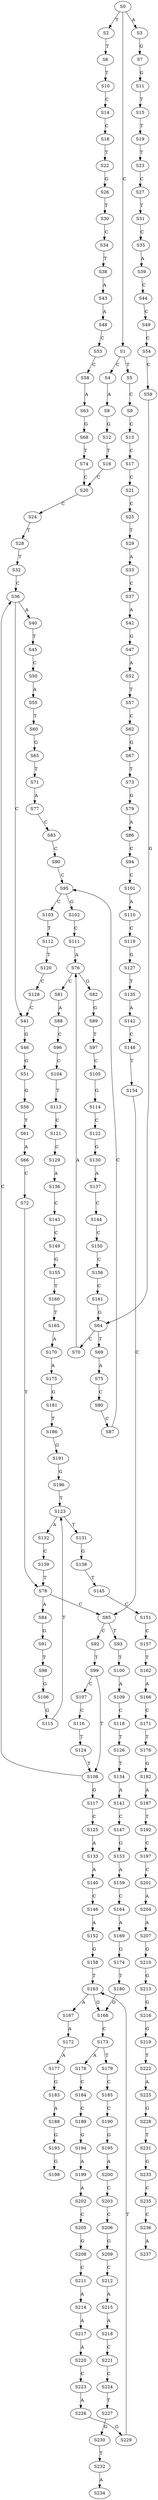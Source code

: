 strict digraph  {
	S0 -> S1 [ label = C ];
	S0 -> S2 [ label = T ];
	S0 -> S3 [ label = A ];
	S1 -> S4 [ label = C ];
	S1 -> S5 [ label = T ];
	S2 -> S6 [ label = T ];
	S3 -> S7 [ label = G ];
	S4 -> S8 [ label = A ];
	S5 -> S9 [ label = C ];
	S6 -> S10 [ label = T ];
	S7 -> S11 [ label = G ];
	S8 -> S12 [ label = G ];
	S9 -> S13 [ label = C ];
	S10 -> S14 [ label = C ];
	S11 -> S15 [ label = T ];
	S12 -> S16 [ label = T ];
	S13 -> S17 [ label = C ];
	S14 -> S18 [ label = C ];
	S15 -> S19 [ label = T ];
	S16 -> S20 [ label = C ];
	S17 -> S21 [ label = C ];
	S18 -> S22 [ label = T ];
	S19 -> S23 [ label = T ];
	S20 -> S24 [ label = C ];
	S21 -> S25 [ label = C ];
	S22 -> S26 [ label = G ];
	S23 -> S27 [ label = C ];
	S24 -> S28 [ label = T ];
	S25 -> S29 [ label = T ];
	S26 -> S30 [ label = T ];
	S27 -> S31 [ label = T ];
	S28 -> S32 [ label = T ];
	S29 -> S33 [ label = A ];
	S30 -> S34 [ label = C ];
	S31 -> S35 [ label = C ];
	S32 -> S36 [ label = C ];
	S33 -> S37 [ label = C ];
	S34 -> S38 [ label = T ];
	S35 -> S39 [ label = A ];
	S36 -> S40 [ label = A ];
	S36 -> S41 [ label = C ];
	S37 -> S42 [ label = A ];
	S38 -> S43 [ label = A ];
	S39 -> S44 [ label = C ];
	S40 -> S45 [ label = T ];
	S41 -> S46 [ label = G ];
	S42 -> S47 [ label = G ];
	S43 -> S48 [ label = A ];
	S44 -> S49 [ label = C ];
	S45 -> S50 [ label = C ];
	S46 -> S51 [ label = G ];
	S47 -> S52 [ label = A ];
	S48 -> S53 [ label = C ];
	S49 -> S54 [ label = C ];
	S50 -> S55 [ label = A ];
	S51 -> S56 [ label = G ];
	S52 -> S57 [ label = T ];
	S53 -> S58 [ label = C ];
	S54 -> S59 [ label = C ];
	S55 -> S60 [ label = T ];
	S56 -> S61 [ label = T ];
	S57 -> S62 [ label = C ];
	S58 -> S63 [ label = A ];
	S59 -> S64 [ label = G ];
	S60 -> S65 [ label = G ];
	S61 -> S66 [ label = A ];
	S62 -> S67 [ label = G ];
	S63 -> S68 [ label = G ];
	S64 -> S69 [ label = T ];
	S64 -> S70 [ label = C ];
	S65 -> S71 [ label = T ];
	S66 -> S72 [ label = C ];
	S67 -> S73 [ label = T ];
	S68 -> S74 [ label = T ];
	S69 -> S75 [ label = A ];
	S70 -> S76 [ label = A ];
	S71 -> S77 [ label = A ];
	S72 -> S78 [ label = T ];
	S73 -> S79 [ label = G ];
	S74 -> S20 [ label = C ];
	S75 -> S80 [ label = C ];
	S76 -> S81 [ label = C ];
	S76 -> S82 [ label = G ];
	S77 -> S83 [ label = C ];
	S78 -> S84 [ label = A ];
	S78 -> S85 [ label = C ];
	S79 -> S86 [ label = A ];
	S80 -> S87 [ label = C ];
	S81 -> S88 [ label = A ];
	S82 -> S89 [ label = G ];
	S83 -> S90 [ label = C ];
	S84 -> S91 [ label = G ];
	S85 -> S92 [ label = C ];
	S85 -> S93 [ label = T ];
	S86 -> S94 [ label = C ];
	S87 -> S95 [ label = C ];
	S88 -> S96 [ label = C ];
	S89 -> S97 [ label = T ];
	S90 -> S95 [ label = C ];
	S91 -> S98 [ label = T ];
	S92 -> S99 [ label = T ];
	S93 -> S100 [ label = T ];
	S94 -> S101 [ label = C ];
	S95 -> S102 [ label = G ];
	S95 -> S103 [ label = C ];
	S96 -> S104 [ label = C ];
	S97 -> S105 [ label = C ];
	S98 -> S106 [ label = G ];
	S99 -> S107 [ label = C ];
	S99 -> S108 [ label = T ];
	S100 -> S109 [ label = A ];
	S101 -> S110 [ label = A ];
	S102 -> S111 [ label = C ];
	S103 -> S112 [ label = T ];
	S104 -> S113 [ label = T ];
	S105 -> S114 [ label = G ];
	S106 -> S115 [ label = G ];
	S107 -> S116 [ label = C ];
	S108 -> S117 [ label = G ];
	S108 -> S36 [ label = C ];
	S109 -> S118 [ label = C ];
	S110 -> S119 [ label = C ];
	S111 -> S76 [ label = A ];
	S112 -> S120 [ label = T ];
	S113 -> S121 [ label = C ];
	S114 -> S122 [ label = C ];
	S115 -> S123 [ label = T ];
	S116 -> S124 [ label = T ];
	S117 -> S125 [ label = C ];
	S118 -> S126 [ label = T ];
	S119 -> S127 [ label = G ];
	S120 -> S128 [ label = C ];
	S121 -> S129 [ label = C ];
	S122 -> S130 [ label = G ];
	S123 -> S131 [ label = T ];
	S123 -> S132 [ label = A ];
	S124 -> S108 [ label = T ];
	S125 -> S133 [ label = A ];
	S126 -> S134 [ label = T ];
	S127 -> S135 [ label = T ];
	S128 -> S41 [ label = C ];
	S129 -> S136 [ label = A ];
	S130 -> S137 [ label = A ];
	S131 -> S138 [ label = G ];
	S132 -> S139 [ label = C ];
	S133 -> S140 [ label = A ];
	S134 -> S141 [ label = A ];
	S135 -> S142 [ label = A ];
	S136 -> S143 [ label = C ];
	S137 -> S144 [ label = C ];
	S138 -> S145 [ label = T ];
	S139 -> S78 [ label = T ];
	S140 -> S146 [ label = C ];
	S141 -> S147 [ label = C ];
	S142 -> S148 [ label = C ];
	S143 -> S149 [ label = C ];
	S144 -> S150 [ label = C ];
	S145 -> S151 [ label = C ];
	S146 -> S152 [ label = A ];
	S147 -> S153 [ label = G ];
	S148 -> S154 [ label = T ];
	S149 -> S155 [ label = G ];
	S150 -> S156 [ label = C ];
	S151 -> S157 [ label = C ];
	S152 -> S158 [ label = G ];
	S153 -> S159 [ label = A ];
	S154 -> S85 [ label = C ];
	S155 -> S160 [ label = T ];
	S156 -> S161 [ label = C ];
	S157 -> S162 [ label = T ];
	S158 -> S163 [ label = T ];
	S159 -> S164 [ label = C ];
	S160 -> S165 [ label = T ];
	S161 -> S64 [ label = G ];
	S162 -> S166 [ label = A ];
	S163 -> S167 [ label = A ];
	S163 -> S168 [ label = G ];
	S164 -> S169 [ label = A ];
	S165 -> S170 [ label = A ];
	S166 -> S171 [ label = C ];
	S167 -> S172 [ label = A ];
	S168 -> S173 [ label = C ];
	S169 -> S174 [ label = G ];
	S170 -> S175 [ label = A ];
	S171 -> S176 [ label = T ];
	S172 -> S177 [ label = A ];
	S173 -> S178 [ label = A ];
	S173 -> S179 [ label = T ];
	S174 -> S180 [ label = T ];
	S175 -> S181 [ label = G ];
	S176 -> S182 [ label = G ];
	S177 -> S183 [ label = G ];
	S178 -> S184 [ label = C ];
	S179 -> S185 [ label = C ];
	S180 -> S168 [ label = G ];
	S181 -> S186 [ label = T ];
	S182 -> S187 [ label = A ];
	S183 -> S188 [ label = A ];
	S184 -> S189 [ label = C ];
	S185 -> S190 [ label = C ];
	S186 -> S191 [ label = G ];
	S187 -> S192 [ label = T ];
	S188 -> S193 [ label = G ];
	S189 -> S194 [ label = G ];
	S190 -> S195 [ label = G ];
	S191 -> S196 [ label = G ];
	S192 -> S197 [ label = C ];
	S193 -> S198 [ label = G ];
	S194 -> S199 [ label = A ];
	S195 -> S200 [ label = A ];
	S196 -> S123 [ label = T ];
	S197 -> S201 [ label = C ];
	S199 -> S202 [ label = A ];
	S200 -> S203 [ label = C ];
	S201 -> S204 [ label = A ];
	S202 -> S205 [ label = C ];
	S203 -> S206 [ label = C ];
	S204 -> S207 [ label = A ];
	S205 -> S208 [ label = G ];
	S206 -> S209 [ label = G ];
	S207 -> S210 [ label = G ];
	S208 -> S211 [ label = C ];
	S209 -> S212 [ label = C ];
	S210 -> S213 [ label = G ];
	S211 -> S214 [ label = A ];
	S212 -> S215 [ label = A ];
	S213 -> S216 [ label = G ];
	S214 -> S217 [ label = A ];
	S215 -> S218 [ label = A ];
	S216 -> S219 [ label = G ];
	S217 -> S220 [ label = A ];
	S218 -> S221 [ label = C ];
	S219 -> S222 [ label = T ];
	S220 -> S223 [ label = C ];
	S221 -> S224 [ label = C ];
	S222 -> S225 [ label = A ];
	S223 -> S226 [ label = A ];
	S224 -> S227 [ label = T ];
	S225 -> S228 [ label = G ];
	S226 -> S229 [ label = G ];
	S227 -> S230 [ label = G ];
	S228 -> S231 [ label = T ];
	S229 -> S163 [ label = T ];
	S230 -> S232 [ label = T ];
	S231 -> S233 [ label = G ];
	S232 -> S234 [ label = A ];
	S233 -> S235 [ label = C ];
	S235 -> S236 [ label = C ];
	S236 -> S237 [ label = A ];
}
